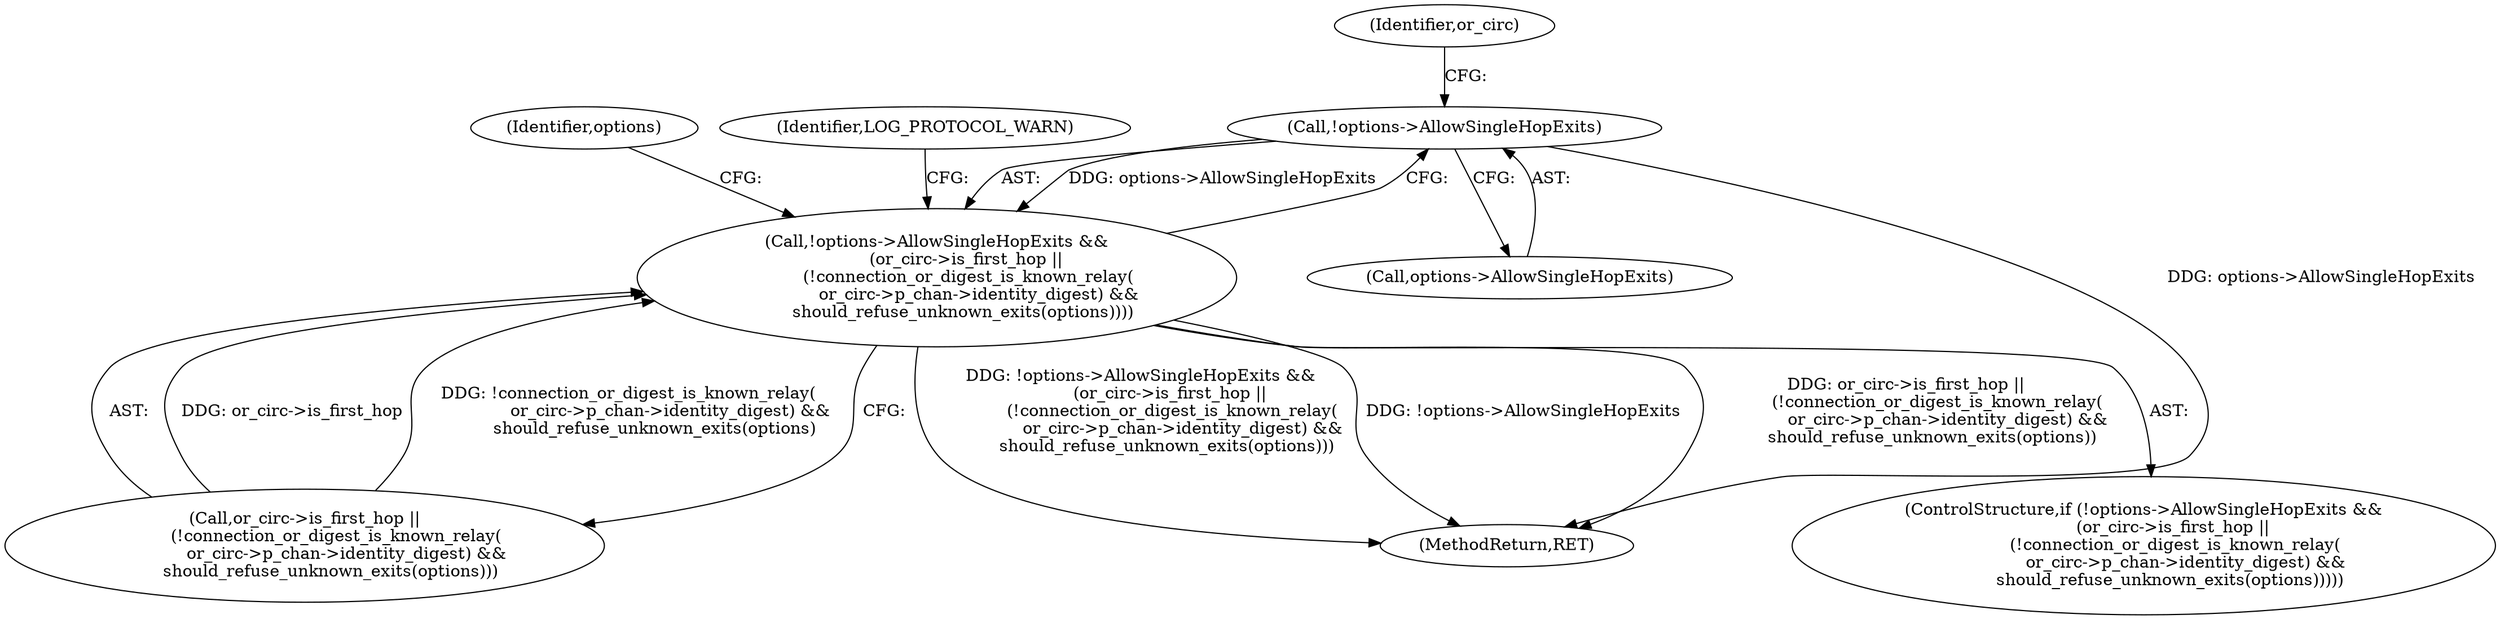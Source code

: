digraph "0_tor_79b59a2dfcb68897ee89d98587d09e55f07e68d7@pointer" {
"1000288" [label="(Call,!options->AllowSingleHopExits)"];
"1000287" [label="(Call,!options->AllowSingleHopExits &&\n           (or_circ->is_first_hop ||\n            (!connection_or_digest_is_known_relay(\n                or_circ->p_chan->identity_digest) &&\n          should_refuse_unknown_exits(options))))"];
"1000409" [label="(Identifier,options)"];
"1000289" [label="(Call,options->AllowSingleHopExits)"];
"1000294" [label="(Identifier,or_circ)"];
"1000308" [label="(Identifier,LOG_PROTOCOL_WARN)"];
"1000718" [label="(MethodReturn,RET)"];
"1000292" [label="(Call,or_circ->is_first_hop ||\n            (!connection_or_digest_is_known_relay(\n                or_circ->p_chan->identity_digest) &&\n          should_refuse_unknown_exits(options)))"];
"1000287" [label="(Call,!options->AllowSingleHopExits &&\n           (or_circ->is_first_hop ||\n            (!connection_or_digest_is_known_relay(\n                or_circ->p_chan->identity_digest) &&\n          should_refuse_unknown_exits(options))))"];
"1000286" [label="(ControlStructure,if (!options->AllowSingleHopExits &&\n           (or_circ->is_first_hop ||\n            (!connection_or_digest_is_known_relay(\n                or_circ->p_chan->identity_digest) &&\n          should_refuse_unknown_exits(options)))))"];
"1000288" [label="(Call,!options->AllowSingleHopExits)"];
"1000288" -> "1000287"  [label="AST: "];
"1000288" -> "1000289"  [label="CFG: "];
"1000289" -> "1000288"  [label="AST: "];
"1000294" -> "1000288"  [label="CFG: "];
"1000287" -> "1000288"  [label="CFG: "];
"1000288" -> "1000718"  [label="DDG: options->AllowSingleHopExits"];
"1000288" -> "1000287"  [label="DDG: options->AllowSingleHopExits"];
"1000287" -> "1000286"  [label="AST: "];
"1000287" -> "1000292"  [label="CFG: "];
"1000292" -> "1000287"  [label="AST: "];
"1000308" -> "1000287"  [label="CFG: "];
"1000409" -> "1000287"  [label="CFG: "];
"1000287" -> "1000718"  [label="DDG: or_circ->is_first_hop ||\n            (!connection_or_digest_is_known_relay(\n                or_circ->p_chan->identity_digest) &&\n          should_refuse_unknown_exits(options))"];
"1000287" -> "1000718"  [label="DDG: !options->AllowSingleHopExits &&\n           (or_circ->is_first_hop ||\n            (!connection_or_digest_is_known_relay(\n                or_circ->p_chan->identity_digest) &&\n          should_refuse_unknown_exits(options)))"];
"1000287" -> "1000718"  [label="DDG: !options->AllowSingleHopExits"];
"1000292" -> "1000287"  [label="DDG: or_circ->is_first_hop"];
"1000292" -> "1000287"  [label="DDG: !connection_or_digest_is_known_relay(\n                or_circ->p_chan->identity_digest) &&\n          should_refuse_unknown_exits(options)"];
}
